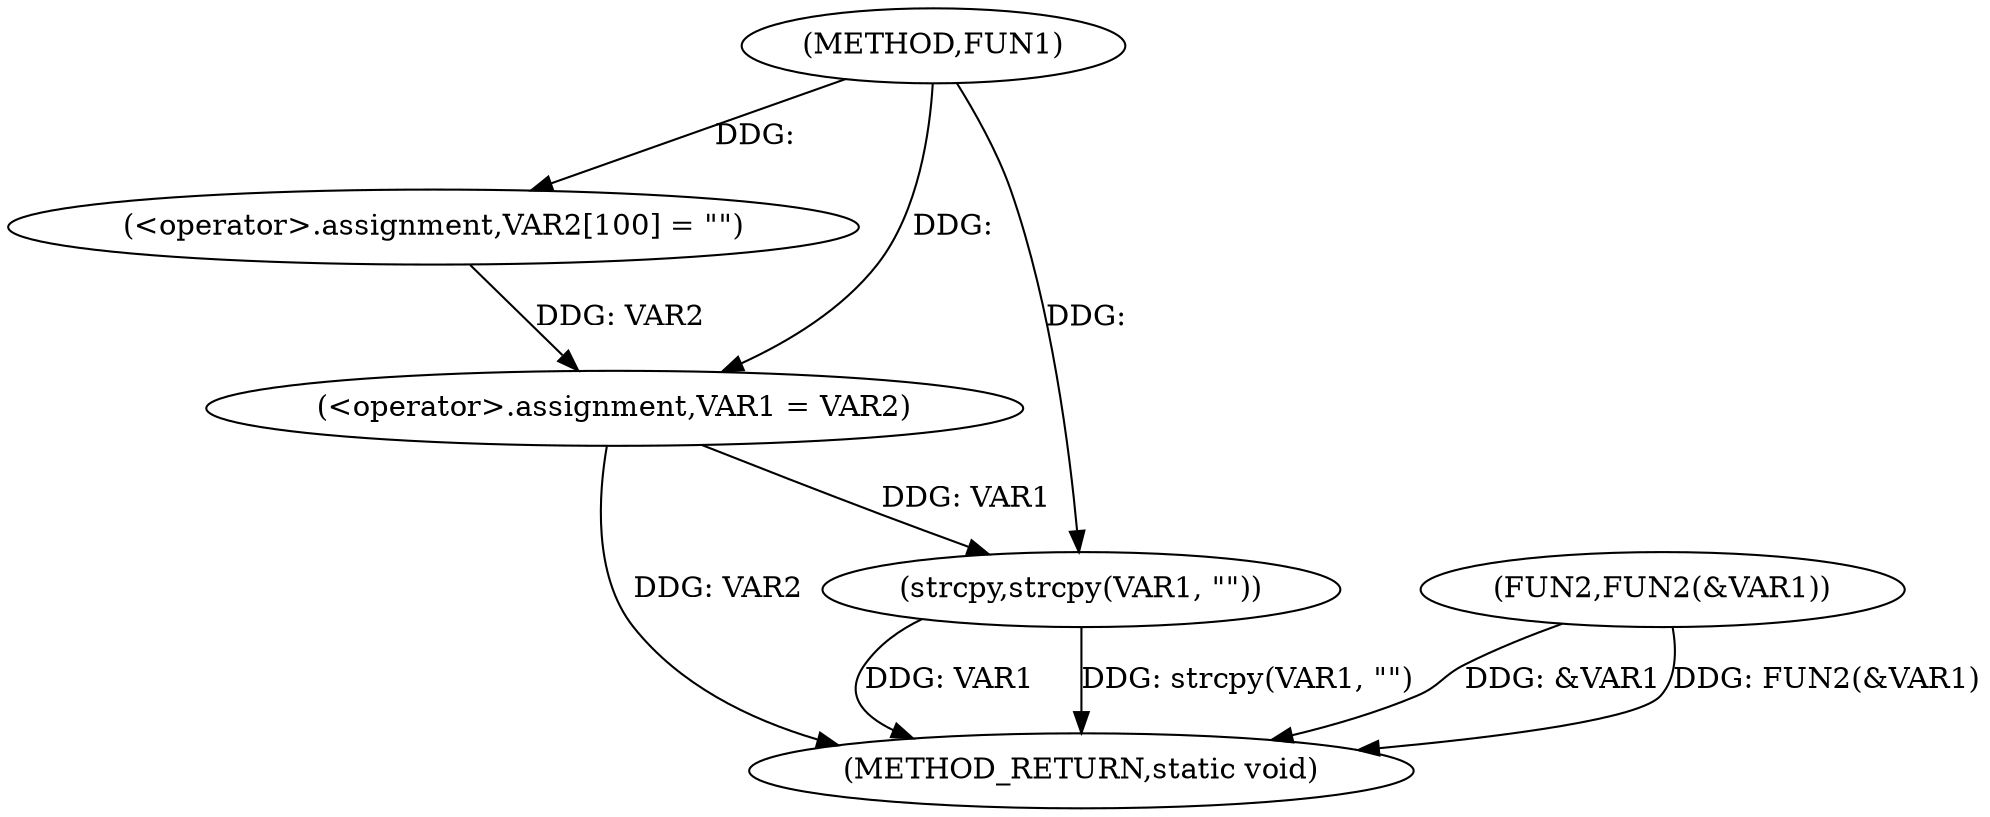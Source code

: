 digraph FUN1 {  
"1000100" [label = "(METHOD,FUN1)" ]
"1000116" [label = "(METHOD_RETURN,static void)" ]
"1000104" [label = "(<operator>.assignment,VAR2[100] = \"\")" ]
"1000107" [label = "(<operator>.assignment,VAR1 = VAR2)" ]
"1000110" [label = "(strcpy,strcpy(VAR1, \"\"))" ]
"1000113" [label = "(FUN2,FUN2(&VAR1))" ]
  "1000113" -> "1000116"  [ label = "DDG: &VAR1"] 
  "1000110" -> "1000116"  [ label = "DDG: VAR1"] 
  "1000107" -> "1000116"  [ label = "DDG: VAR2"] 
  "1000113" -> "1000116"  [ label = "DDG: FUN2(&VAR1)"] 
  "1000110" -> "1000116"  [ label = "DDG: strcpy(VAR1, \"\")"] 
  "1000100" -> "1000104"  [ label = "DDG: "] 
  "1000104" -> "1000107"  [ label = "DDG: VAR2"] 
  "1000100" -> "1000107"  [ label = "DDG: "] 
  "1000107" -> "1000110"  [ label = "DDG: VAR1"] 
  "1000100" -> "1000110"  [ label = "DDG: "] 
}

